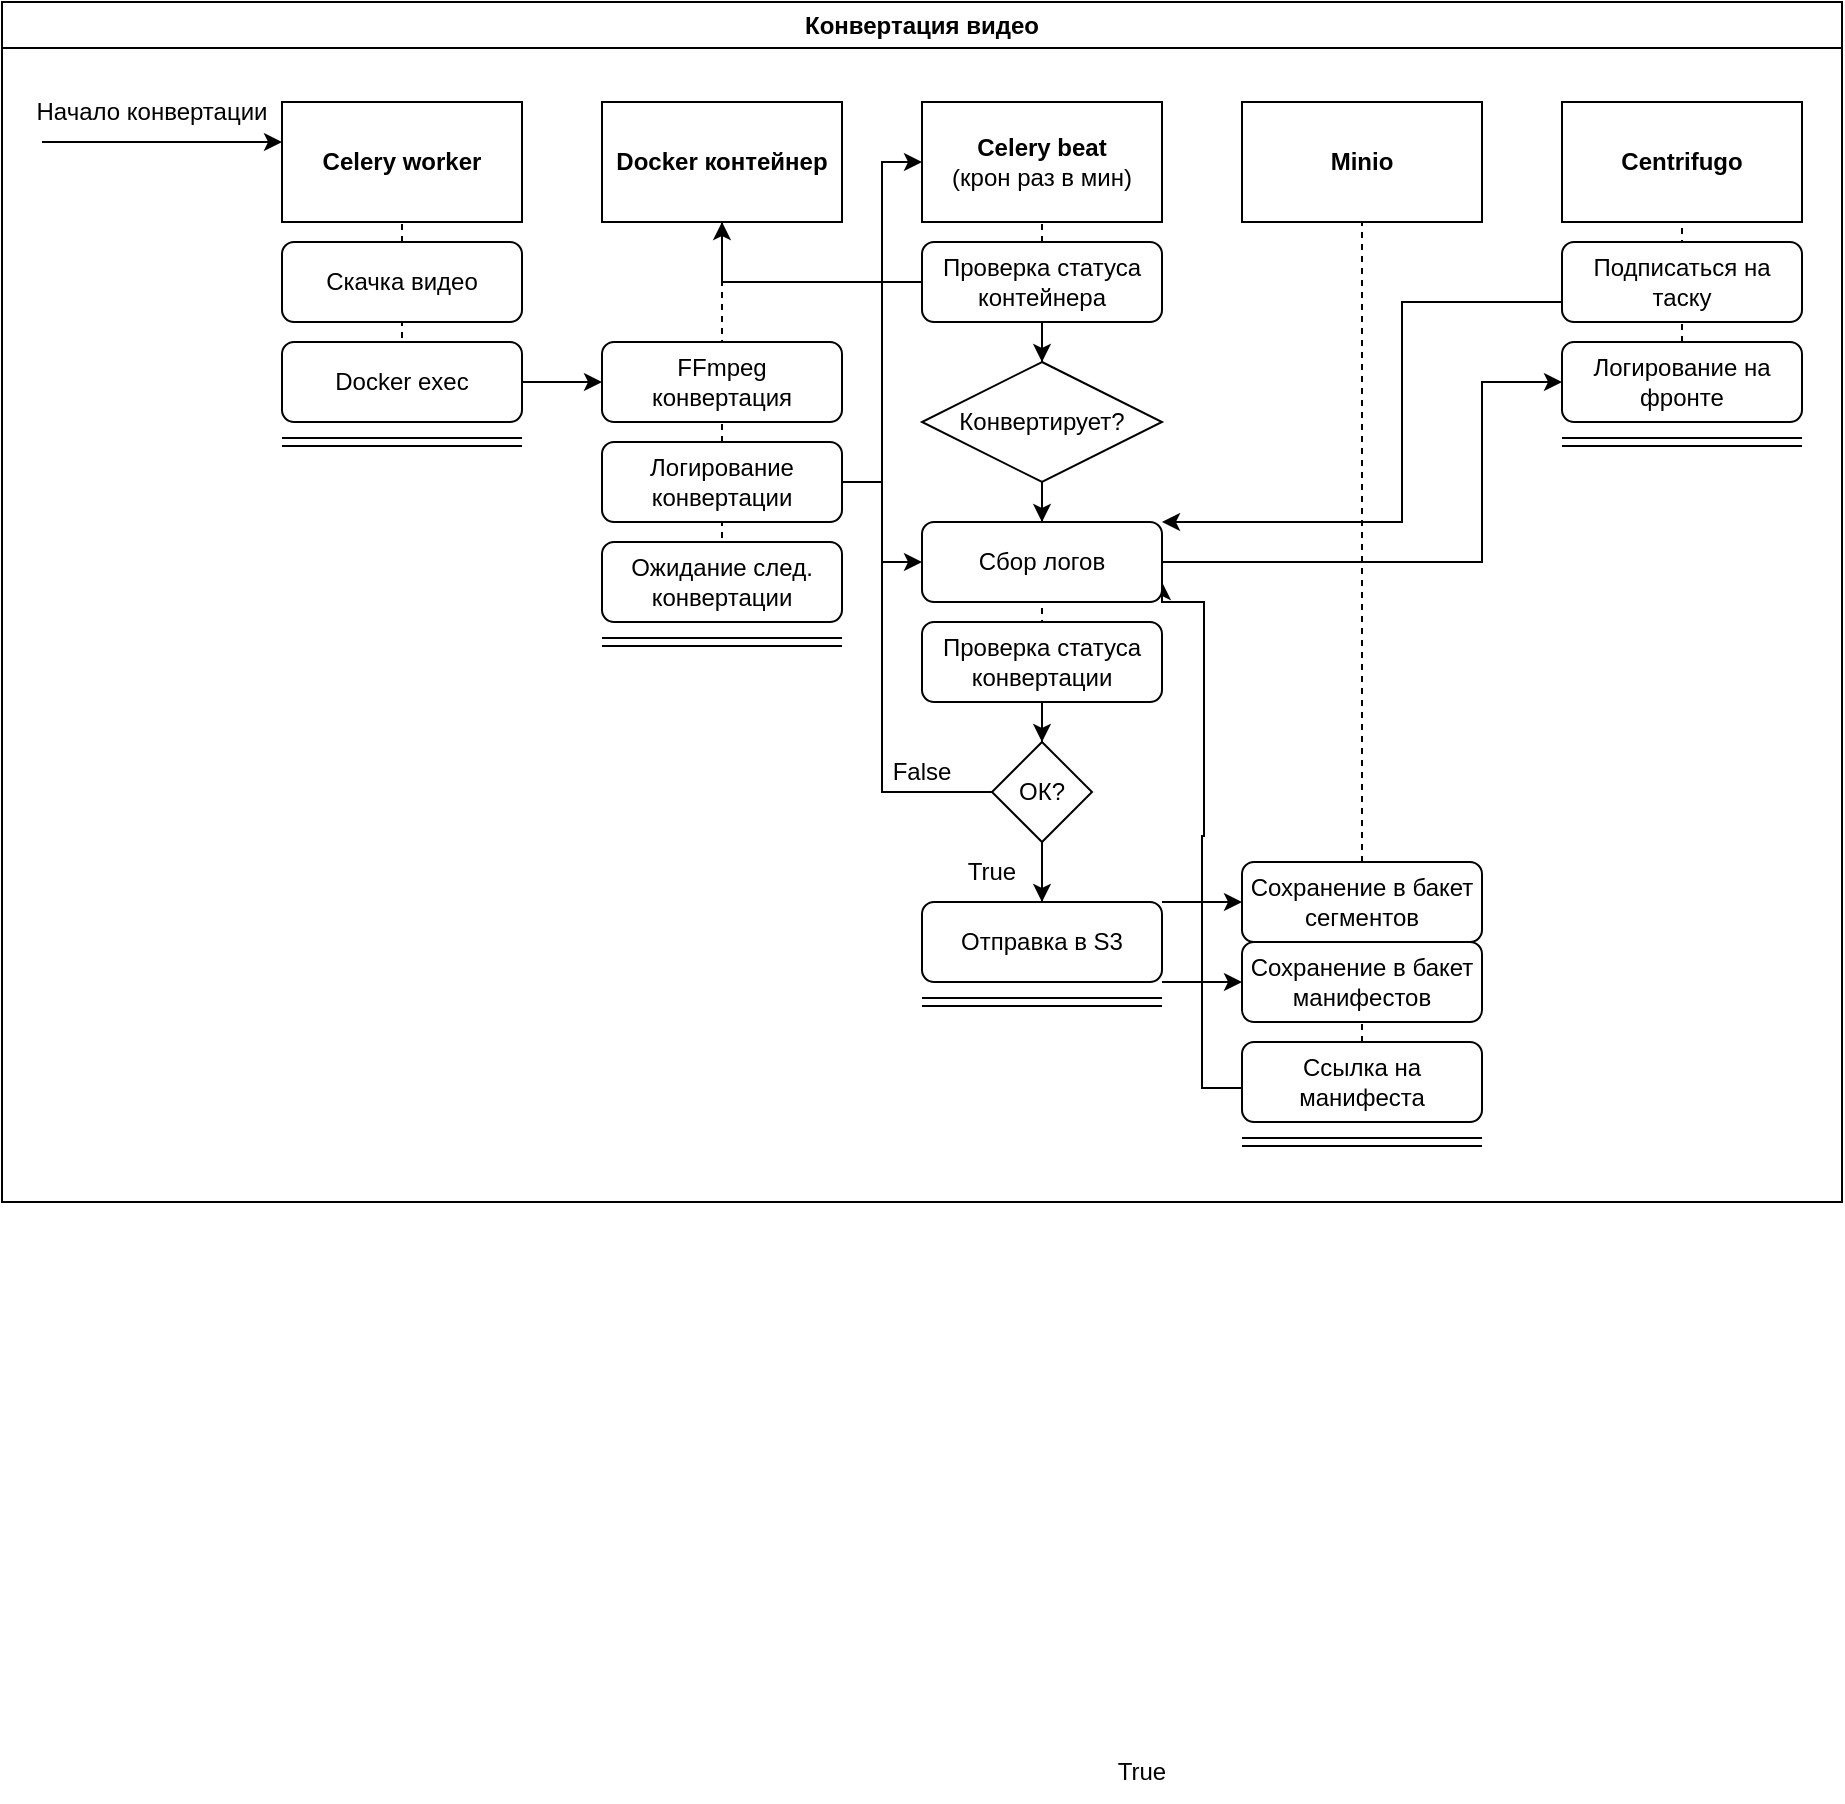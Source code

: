 <mxfile version="24.7.7">
  <diagram name="Page-1" id="w4wsU0BMT4f8vX6tqYrx">
    <mxGraphModel dx="1804" dy="1743" grid="1" gridSize="10" guides="1" tooltips="1" connect="1" arrows="1" fold="1" page="1" pageScale="1" pageWidth="850" pageHeight="1100" math="0" shadow="0">
      <root>
        <mxCell id="0" />
        <mxCell id="1" parent="0" />
        <mxCell id="TwQR38HU4lwy93RfwSAQ-1" value="Celery worker" style="rounded=0;whiteSpace=wrap;html=1;fontStyle=1" vertex="1" parent="1">
          <mxGeometry x="40" y="20" width="120" height="60" as="geometry" />
        </mxCell>
        <mxCell id="TwQR38HU4lwy93RfwSAQ-2" value="&lt;div&gt;Celery beat&lt;/div&gt;&lt;div&gt;&lt;span style=&quot;font-weight: normal;&quot;&gt;(крон раз в мин)&lt;/span&gt;&lt;br&gt;&lt;/div&gt;" style="rounded=0;whiteSpace=wrap;html=1;fontStyle=1" vertex="1" parent="1">
          <mxGeometry x="360" y="20" width="120" height="60" as="geometry" />
        </mxCell>
        <mxCell id="TwQR38HU4lwy93RfwSAQ-3" value="Docker контейнер" style="rounded=0;whiteSpace=wrap;html=1;fontStyle=1" vertex="1" parent="1">
          <mxGeometry x="200" y="20" width="120" height="60" as="geometry" />
        </mxCell>
        <mxCell id="TwQR38HU4lwy93RfwSAQ-4" value="&lt;div&gt;Minio&lt;/div&gt;" style="rounded=0;whiteSpace=wrap;html=1;fontStyle=1" vertex="1" parent="1">
          <mxGeometry x="520" y="20" width="120" height="60" as="geometry" />
        </mxCell>
        <mxCell id="TwQR38HU4lwy93RfwSAQ-5" value="Centrifugo" style="rounded=0;whiteSpace=wrap;html=1;fontStyle=1" vertex="1" parent="1">
          <mxGeometry x="680" y="20" width="120" height="60" as="geometry" />
        </mxCell>
        <mxCell id="TwQR38HU4lwy93RfwSAQ-102" value="" style="edgeStyle=orthogonalEdgeStyle;rounded=0;orthogonalLoop=1;jettySize=auto;html=1;" edge="1" parent="1" source="TwQR38HU4lwy93RfwSAQ-17" target="TwQR38HU4lwy93RfwSAQ-24">
          <mxGeometry relative="1" as="geometry" />
        </mxCell>
        <mxCell id="TwQR38HU4lwy93RfwSAQ-104" style="edgeStyle=orthogonalEdgeStyle;rounded=0;orthogonalLoop=1;jettySize=auto;html=1;entryX=0;entryY=0.5;entryDx=0;entryDy=0;" edge="1" parent="1" source="TwQR38HU4lwy93RfwSAQ-25" target="TwQR38HU4lwy93RfwSAQ-58">
          <mxGeometry relative="1" as="geometry" />
        </mxCell>
        <mxCell id="TwQR38HU4lwy93RfwSAQ-92" value="" style="edgeStyle=orthogonalEdgeStyle;rounded=0;orthogonalLoop=1;jettySize=auto;html=1;" edge="1" parent="1" source="TwQR38HU4lwy93RfwSAQ-28" target="TwQR38HU4lwy93RfwSAQ-66">
          <mxGeometry relative="1" as="geometry" />
        </mxCell>
        <mxCell id="TwQR38HU4lwy93RfwSAQ-34" value="" style="endArrow=classic;html=1;rounded=0;exitX=1;exitY=0;exitDx=0;exitDy=0;" edge="1" parent="1" source="TwQR38HU4lwy93RfwSAQ-29">
          <mxGeometry width="50" height="50" relative="1" as="geometry">
            <mxPoint x="480" y="410" as="sourcePoint" />
            <mxPoint x="520" y="420" as="targetPoint" />
          </mxGeometry>
        </mxCell>
        <mxCell id="TwQR38HU4lwy93RfwSAQ-39" value="" style="endArrow=classic;html=1;rounded=0;exitX=1;exitY=1;exitDx=0;exitDy=0;" edge="1" parent="1" source="TwQR38HU4lwy93RfwSAQ-29">
          <mxGeometry width="50" height="50" relative="1" as="geometry">
            <mxPoint x="-5" y="700" as="sourcePoint" />
            <mxPoint x="520" y="460" as="targetPoint" />
          </mxGeometry>
        </mxCell>
        <mxCell id="TwQR38HU4lwy93RfwSAQ-98" value="" style="edgeStyle=orthogonalEdgeStyle;rounded=0;orthogonalLoop=1;jettySize=auto;html=1;entryX=1;entryY=0;entryDx=0;entryDy=0;" edge="1" parent="1" target="TwQR38HU4lwy93RfwSAQ-58">
          <mxGeometry relative="1" as="geometry">
            <mxPoint x="760" y="130" as="sourcePoint" />
            <mxPoint x="510" y="230" as="targetPoint" />
            <Array as="points">
              <mxPoint x="760" y="120" />
              <mxPoint x="600" y="120" />
              <mxPoint x="600" y="230" />
            </Array>
          </mxGeometry>
        </mxCell>
        <mxCell id="TwQR38HU4lwy93RfwSAQ-49" value="&lt;div&gt;Логирование на фронте&lt;/div&gt;" style="rounded=1;whiteSpace=wrap;html=1;" vertex="1" parent="1">
          <mxGeometry x="680" y="140" width="120" height="40" as="geometry" />
        </mxCell>
        <mxCell id="TwQR38HU4lwy93RfwSAQ-93" style="edgeStyle=orthogonalEdgeStyle;rounded=0;orthogonalLoop=1;jettySize=auto;html=1;entryX=0;entryY=0.5;entryDx=0;entryDy=0;" edge="1" parent="1" source="TwQR38HU4lwy93RfwSAQ-66" target="TwQR38HU4lwy93RfwSAQ-2">
          <mxGeometry relative="1" as="geometry">
            <mxPoint x="340" y="50" as="targetPoint" />
            <Array as="points">
              <mxPoint x="340" y="365" />
              <mxPoint x="340" y="50" />
            </Array>
          </mxGeometry>
        </mxCell>
        <mxCell id="TwQR38HU4lwy93RfwSAQ-94" style="edgeStyle=orthogonalEdgeStyle;rounded=0;orthogonalLoop=1;jettySize=auto;html=1;" edge="1" parent="1" source="TwQR38HU4lwy93RfwSAQ-66">
          <mxGeometry relative="1" as="geometry">
            <mxPoint x="420" y="420" as="targetPoint" />
          </mxGeometry>
        </mxCell>
        <mxCell id="TwQR38HU4lwy93RfwSAQ-69" value="True" style="text;html=1;align=center;verticalAlign=middle;whiteSpace=wrap;rounded=0;" vertex="1" parent="1">
          <mxGeometry x="440" y="840" width="60" height="30" as="geometry" />
        </mxCell>
        <mxCell id="TwQR38HU4lwy93RfwSAQ-70" value="&lt;div&gt;False&lt;/div&gt;" style="text;html=1;align=center;verticalAlign=middle;whiteSpace=wrap;rounded=0;" vertex="1" parent="1">
          <mxGeometry x="330" y="340" width="60" height="30" as="geometry" />
        </mxCell>
        <mxCell id="TwQR38HU4lwy93RfwSAQ-78" value="" style="shape=link;html=1;rounded=0;" edge="1" parent="1">
          <mxGeometry width="100" relative="1" as="geometry">
            <mxPoint x="40" y="190" as="sourcePoint" />
            <mxPoint x="160" y="190" as="targetPoint" />
          </mxGeometry>
        </mxCell>
        <mxCell id="TwQR38HU4lwy93RfwSAQ-88" value="" style="edgeStyle=orthogonalEdgeStyle;rounded=0;orthogonalLoop=1;jettySize=auto;html=1;" edge="1" parent="1" source="TwQR38HU4lwy93RfwSAQ-84" target="TwQR38HU4lwy93RfwSAQ-86">
          <mxGeometry relative="1" as="geometry" />
        </mxCell>
        <mxCell id="TwQR38HU4lwy93RfwSAQ-106" style="edgeStyle=orthogonalEdgeStyle;rounded=0;orthogonalLoop=1;jettySize=auto;html=1;entryX=0.5;entryY=1;entryDx=0;entryDy=0;" edge="1" parent="1" source="TwQR38HU4lwy93RfwSAQ-84" target="TwQR38HU4lwy93RfwSAQ-3">
          <mxGeometry relative="1" as="geometry" />
        </mxCell>
        <mxCell id="TwQR38HU4lwy93RfwSAQ-91" value="" style="edgeStyle=orthogonalEdgeStyle;rounded=0;orthogonalLoop=1;jettySize=auto;html=1;" edge="1" parent="1" source="TwQR38HU4lwy93RfwSAQ-86" target="TwQR38HU4lwy93RfwSAQ-58">
          <mxGeometry relative="1" as="geometry" />
        </mxCell>
        <mxCell id="TwQR38HU4lwy93RfwSAQ-95" value="" style="shape=link;html=1;rounded=0;" edge="1" parent="1">
          <mxGeometry width="100" relative="1" as="geometry">
            <mxPoint x="200" y="290" as="sourcePoint" />
            <mxPoint x="320" y="290" as="targetPoint" />
          </mxGeometry>
        </mxCell>
        <mxCell id="TwQR38HU4lwy93RfwSAQ-96" value="True" style="text;html=1;align=center;verticalAlign=middle;whiteSpace=wrap;rounded=0;" vertex="1" parent="1">
          <mxGeometry x="365" y="390" width="60" height="30" as="geometry" />
        </mxCell>
        <mxCell id="TwQR38HU4lwy93RfwSAQ-99" value="" style="shape=link;html=1;rounded=0;" edge="1" parent="1">
          <mxGeometry width="100" relative="1" as="geometry">
            <mxPoint x="360" y="470" as="sourcePoint" />
            <mxPoint x="480" y="470" as="targetPoint" />
          </mxGeometry>
        </mxCell>
        <mxCell id="TwQR38HU4lwy93RfwSAQ-100" value="" style="shape=link;html=1;rounded=0;" edge="1" parent="1">
          <mxGeometry width="100" relative="1" as="geometry">
            <mxPoint x="520" y="540" as="sourcePoint" />
            <mxPoint x="640" y="540" as="targetPoint" />
          </mxGeometry>
        </mxCell>
        <mxCell id="TwQR38HU4lwy93RfwSAQ-108" value="Конвертация видео" style="swimlane;whiteSpace=wrap;html=1;" vertex="1" parent="1">
          <mxGeometry x="-100" y="-30" width="920" height="600" as="geometry" />
        </mxCell>
        <mxCell id="TwQR38HU4lwy93RfwSAQ-121" value="" style="endArrow=none;dashed=1;html=1;rounded=0;exitX=0.5;exitY=1;exitDx=0;exitDy=0;" edge="1" parent="TwQR38HU4lwy93RfwSAQ-108" source="TwQR38HU4lwy93RfwSAQ-17">
          <mxGeometry width="50" height="50" relative="1" as="geometry">
            <mxPoint x="200" y="160" as="sourcePoint" />
            <mxPoint x="200" y="110" as="targetPoint" />
          </mxGeometry>
        </mxCell>
        <mxCell id="TwQR38HU4lwy93RfwSAQ-111" value="Начало конвертации" style="text;html=1;align=center;verticalAlign=middle;whiteSpace=wrap;rounded=0;" vertex="1" parent="TwQR38HU4lwy93RfwSAQ-108">
          <mxGeometry x="10" y="40" width="130" height="30" as="geometry" />
        </mxCell>
        <mxCell id="TwQR38HU4lwy93RfwSAQ-115" value="" style="endArrow=classic;html=1;rounded=0;entryX=1;entryY=1;entryDx=0;entryDy=0;" edge="1" parent="TwQR38HU4lwy93RfwSAQ-108" target="TwQR38HU4lwy93RfwSAQ-111">
          <mxGeometry width="50" height="50" relative="1" as="geometry">
            <mxPoint x="20" y="70" as="sourcePoint" />
            <mxPoint x="90" y="70" as="targetPoint" />
          </mxGeometry>
        </mxCell>
        <mxCell id="TwQR38HU4lwy93RfwSAQ-113" value="" style="shape=link;html=1;rounded=0;" edge="1" parent="TwQR38HU4lwy93RfwSAQ-108">
          <mxGeometry width="100" relative="1" as="geometry">
            <mxPoint x="780" y="220" as="sourcePoint" />
            <mxPoint x="900" y="220" as="targetPoint" />
          </mxGeometry>
        </mxCell>
        <mxCell id="TwQR38HU4lwy93RfwSAQ-97" style="edgeStyle=orthogonalEdgeStyle;rounded=0;orthogonalLoop=1;jettySize=auto;html=1;" edge="1" parent="TwQR38HU4lwy93RfwSAQ-108">
          <mxGeometry relative="1" as="geometry">
            <mxPoint x="780" y="190" as="targetPoint" />
            <mxPoint x="580" y="280" as="sourcePoint" />
            <Array as="points">
              <mxPoint x="740" y="280" />
              <mxPoint x="740" y="190" />
            </Array>
          </mxGeometry>
        </mxCell>
        <mxCell id="TwQR38HU4lwy93RfwSAQ-117" style="edgeStyle=orthogonalEdgeStyle;rounded=0;orthogonalLoop=1;jettySize=auto;html=1;entryX=1;entryY=0.75;entryDx=0;entryDy=0;" edge="1" parent="TwQR38HU4lwy93RfwSAQ-108" target="TwQR38HU4lwy93RfwSAQ-58">
          <mxGeometry relative="1" as="geometry">
            <mxPoint x="600" y="290" as="targetPoint" />
            <mxPoint x="620" y="542" as="sourcePoint" />
            <Array as="points">
              <mxPoint x="620" y="543" />
              <mxPoint x="600" y="543" />
              <mxPoint x="600" y="417" />
              <mxPoint x="601" y="417" />
              <mxPoint x="601" y="300" />
              <mxPoint x="580" y="300" />
            </Array>
          </mxGeometry>
        </mxCell>
        <mxCell id="TwQR38HU4lwy93RfwSAQ-122" value="" style="endArrow=none;dashed=1;html=1;rounded=0;exitX=0.5;exitY=1;exitDx=0;exitDy=0;" edge="1" parent="TwQR38HU4lwy93RfwSAQ-108" source="TwQR38HU4lwy93RfwSAQ-65">
          <mxGeometry width="50" height="50" relative="1" as="geometry">
            <mxPoint x="360" y="180" as="sourcePoint" />
            <mxPoint x="360" y="110" as="targetPoint" />
          </mxGeometry>
        </mxCell>
        <mxCell id="TwQR38HU4lwy93RfwSAQ-123" value="" style="endArrow=none;dashed=1;html=1;rounded=0;" edge="1" parent="TwQR38HU4lwy93RfwSAQ-108" source="TwQR38HU4lwy93RfwSAQ-43">
          <mxGeometry width="50" height="50" relative="1" as="geometry">
            <mxPoint x="681.96" y="508" as="sourcePoint" />
            <mxPoint x="680" y="110" as="targetPoint" />
          </mxGeometry>
        </mxCell>
        <mxCell id="TwQR38HU4lwy93RfwSAQ-124" value="" style="endArrow=none;dashed=1;html=1;rounded=0;" edge="1" parent="TwQR38HU4lwy93RfwSAQ-108">
          <mxGeometry width="50" height="50" relative="1" as="geometry">
            <mxPoint x="840" y="170" as="sourcePoint" />
            <mxPoint x="840" y="110" as="targetPoint" />
          </mxGeometry>
        </mxCell>
        <mxCell id="TwQR38HU4lwy93RfwSAQ-125" value="" style="endArrow=none;dashed=1;html=1;rounded=0;" edge="1" parent="TwQR38HU4lwy93RfwSAQ-108">
          <mxGeometry width="50" height="50" relative="1" as="geometry">
            <mxPoint x="520" y="450" as="sourcePoint" />
            <mxPoint x="520" y="110" as="targetPoint" />
          </mxGeometry>
        </mxCell>
        <mxCell id="TwQR38HU4lwy93RfwSAQ-12" value="Скачка видео" style="rounded=1;whiteSpace=wrap;html=1;" vertex="1" parent="1">
          <mxGeometry x="40" y="90" width="120" height="40" as="geometry" />
        </mxCell>
        <mxCell id="TwQR38HU4lwy93RfwSAQ-17" value="Docker exec" style="rounded=1;whiteSpace=wrap;html=1;" vertex="1" parent="1">
          <mxGeometry x="40" y="140" width="120" height="40" as="geometry" />
        </mxCell>
        <mxCell id="TwQR38HU4lwy93RfwSAQ-25" value="Логирование конвертации" style="rounded=1;whiteSpace=wrap;html=1;" vertex="1" parent="1">
          <mxGeometry x="200" y="190" width="120" height="40" as="geometry" />
        </mxCell>
        <mxCell id="TwQR38HU4lwy93RfwSAQ-24" value="FFmpeg конвертация" style="rounded=1;whiteSpace=wrap;html=1;" vertex="1" parent="1">
          <mxGeometry x="200" y="140" width="120" height="40" as="geometry" />
        </mxCell>
        <mxCell id="TwQR38HU4lwy93RfwSAQ-65" value="&lt;div&gt;Ожидание след. конвертации&lt;/div&gt;" style="rounded=1;whiteSpace=wrap;html=1;" vertex="1" parent="1">
          <mxGeometry x="200" y="240" width="120" height="40" as="geometry" />
        </mxCell>
        <mxCell id="TwQR38HU4lwy93RfwSAQ-32" value="&lt;div&gt;Сохранение в бакет сегментов&lt;/div&gt;" style="rounded=1;whiteSpace=wrap;html=1;" vertex="1" parent="1">
          <mxGeometry x="520" y="400" width="120" height="40" as="geometry" />
        </mxCell>
        <mxCell id="TwQR38HU4lwy93RfwSAQ-40" value="&lt;div&gt;Сохранение в бакет манифестов&lt;/div&gt;" style="rounded=1;whiteSpace=wrap;html=1;" vertex="1" parent="1">
          <mxGeometry x="520" y="440" width="120" height="40" as="geometry" />
        </mxCell>
        <mxCell id="TwQR38HU4lwy93RfwSAQ-43" value="Ссылка на манифеста" style="rounded=1;whiteSpace=wrap;html=1;" vertex="1" parent="1">
          <mxGeometry x="520" y="490" width="120" height="40" as="geometry" />
        </mxCell>
        <mxCell id="TwQR38HU4lwy93RfwSAQ-47" value="Подписаться на таску" style="rounded=1;whiteSpace=wrap;html=1;" vertex="1" parent="1">
          <mxGeometry x="680" y="90" width="120" height="40" as="geometry" />
        </mxCell>
        <mxCell id="TwQR38HU4lwy93RfwSAQ-28" value="Проверка статуса конвертации" style="rounded=1;whiteSpace=wrap;html=1;" vertex="1" parent="1">
          <mxGeometry x="360" y="280" width="120" height="40" as="geometry" />
        </mxCell>
        <mxCell id="TwQR38HU4lwy93RfwSAQ-29" value="Отправка в S3" style="rounded=1;whiteSpace=wrap;html=1;" vertex="1" parent="1">
          <mxGeometry x="360" y="420" width="120" height="40" as="geometry" />
        </mxCell>
        <mxCell id="TwQR38HU4lwy93RfwSAQ-58" value="Сбор логов" style="rounded=1;whiteSpace=wrap;html=1;" vertex="1" parent="1">
          <mxGeometry x="360" y="230" width="120" height="40" as="geometry" />
        </mxCell>
        <mxCell id="TwQR38HU4lwy93RfwSAQ-66" value="ОК?" style="rhombus;whiteSpace=wrap;html=1;" vertex="1" parent="1">
          <mxGeometry x="395" y="340" width="50" height="50" as="geometry" />
        </mxCell>
        <mxCell id="TwQR38HU4lwy93RfwSAQ-84" value="Проверка статуса контейнера" style="rounded=1;whiteSpace=wrap;html=1;" vertex="1" parent="1">
          <mxGeometry x="360" y="90" width="120" height="40" as="geometry" />
        </mxCell>
        <mxCell id="TwQR38HU4lwy93RfwSAQ-86" value="Конвертирует?" style="rhombus;whiteSpace=wrap;html=1;" vertex="1" parent="1">
          <mxGeometry x="360" y="150" width="120" height="60" as="geometry" />
        </mxCell>
      </root>
    </mxGraphModel>
  </diagram>
</mxfile>
